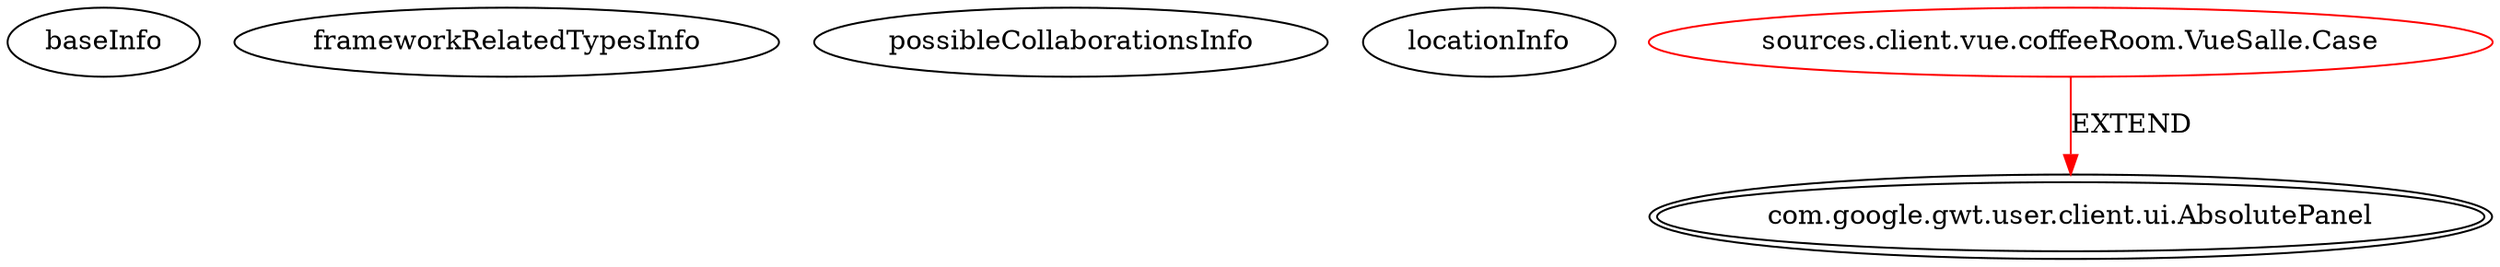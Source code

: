 digraph {
baseInfo[graphId=243,category="extension_graph",isAnonymous=false,possibleRelation=false]
frameworkRelatedTypesInfo[0="com.google.gwt.user.client.ui.AbsolutePanel"]
possibleCollaborationsInfo[]
locationInfo[projectName="MainMain-ChatCafeine",filePath="/MainMain-ChatCafeine/ChatCafeine-master/ChatCafeine/src/sources/client/vue/coffeeRoom/VueSalle.java",contextSignature="Case",graphId="243"]
0[label="sources.client.vue.coffeeRoom.VueSalle.Case",vertexType="ROOT_CLIENT_CLASS_DECLARATION",isFrameworkType=false,color=red]
1[label="com.google.gwt.user.client.ui.AbsolutePanel",vertexType="FRAMEWORK_CLASS_TYPE",isFrameworkType=true,peripheries=2]
0->1[label="EXTEND",color=red]
}
